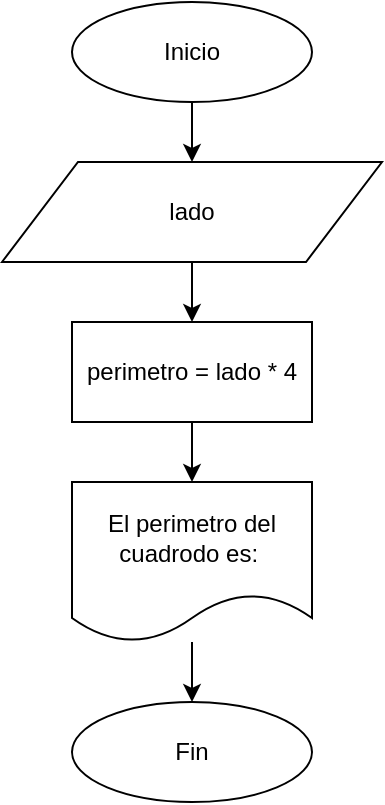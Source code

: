 <mxfile version="12.2.4" pages="1"><diagram id="LoyABacmCZVsphVLbO81" name="Page-1"><mxGraphModel dx="651" dy="381" grid="1" gridSize="10" guides="1" tooltips="1" connect="1" arrows="1" fold="1" page="1" pageScale="1" pageWidth="850" pageHeight="1100" math="0" shadow="0"><root><mxCell id="0"/><mxCell id="1" parent="0"/><mxCell id="4" value="" style="edgeStyle=orthogonalEdgeStyle;rounded=0;orthogonalLoop=1;jettySize=auto;html=1;" parent="1" source="2" target="3" edge="1"><mxGeometry relative="1" as="geometry"/></mxCell><mxCell id="2" value="Inicio" style="ellipse;whiteSpace=wrap;html=1;" parent="1" vertex="1"><mxGeometry x="230" width="120" height="50" as="geometry"/></mxCell><mxCell id="6" value="" style="edgeStyle=orthogonalEdgeStyle;rounded=0;orthogonalLoop=1;jettySize=auto;html=1;" parent="1" source="3" target="5" edge="1"><mxGeometry relative="1" as="geometry"/></mxCell><mxCell id="3" value="lado" style="shape=parallelogram;perimeter=parallelogramPerimeter;whiteSpace=wrap;html=1;" parent="1" vertex="1"><mxGeometry x="195" y="80" width="190" height="50" as="geometry"/></mxCell><mxCell id="8" value="" style="edgeStyle=orthogonalEdgeStyle;rounded=0;orthogonalLoop=1;jettySize=auto;html=1;" parent="1" source="5" target="7" edge="1"><mxGeometry relative="1" as="geometry"/></mxCell><mxCell id="5" value="perimetro = lado * 4" style="rounded=0;whiteSpace=wrap;html=1;" parent="1" vertex="1"><mxGeometry x="230" y="160" width="120" height="50" as="geometry"/></mxCell><mxCell id="12" value="" style="edgeStyle=orthogonalEdgeStyle;rounded=0;orthogonalLoop=1;jettySize=auto;html=1;" parent="1" source="7" target="9" edge="1"><mxGeometry relative="1" as="geometry"/></mxCell><mxCell id="7" value="El perimetro del cuadrodo es:&amp;nbsp;" style="shape=document;whiteSpace=wrap;html=1;boundedLbl=1;" parent="1" vertex="1"><mxGeometry x="230" y="240" width="120" height="80" as="geometry"/></mxCell><mxCell id="9" value="Fin" style="ellipse;whiteSpace=wrap;html=1;" parent="1" vertex="1"><mxGeometry x="230" y="350" width="120" height="50" as="geometry"/></mxCell></root></mxGraphModel></diagram></mxfile>